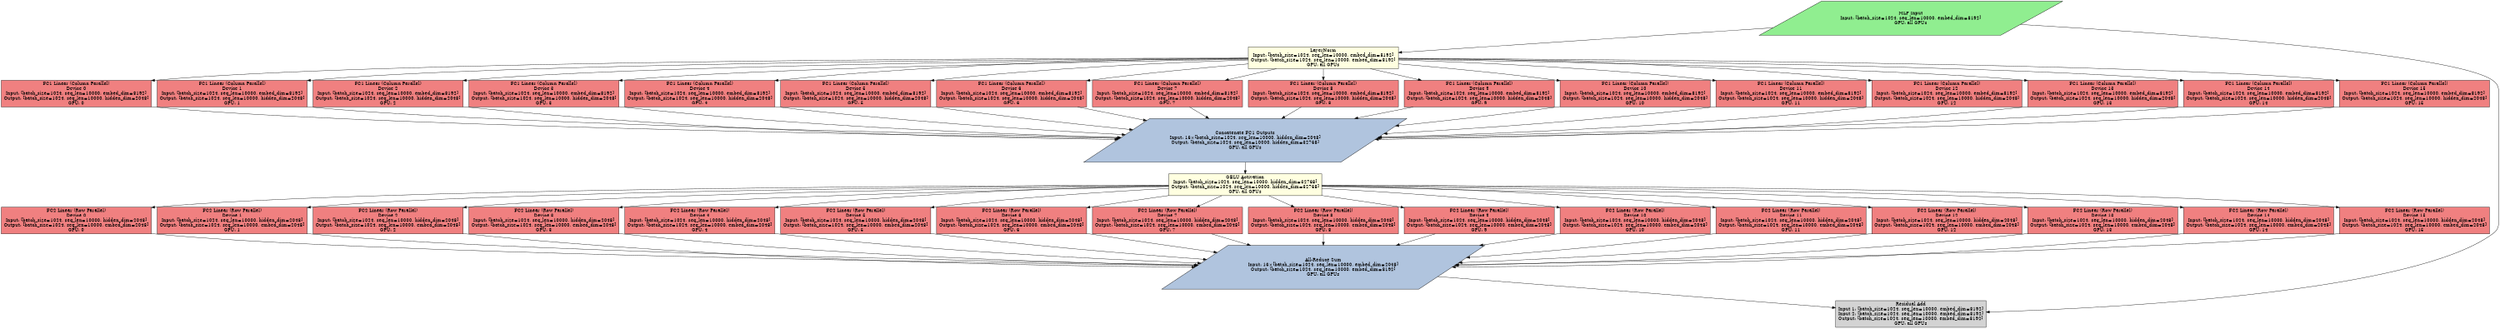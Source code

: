 digraph mlp_layer_0_tensor_parallel {
	rankdir=TB size="20,30"
	node [fillcolor=lightblue shape=ellipse style=filled]
	input [label="MLP Input\nInput: [batch_size=1024, seq_len=10000, embed_dim=8192]\nGPU: all GPUs" fillcolor=lightgreen shape=parallelogram]
	ln [label="LayerNorm\nInput: [batch_size=1024, seq_len=10000, embed_dim=8192]\nOutput: [batch_size=1024, seq_len=10000, embed_dim=8192]\nGPU: all GPUs" fillcolor=lightyellow shape=rectangle]
	fc1_device_0 [label="FC1 Linear (Column Parallel)\nDevice 0\nInput: [batch_size=1024, seq_len=10000, embed_dim=8192]\nOutput: [batch_size=1024, seq_len=10000, hidden_dim=2048]\nGPU: 0" fillcolor=lightcoral shape=rectangle]
	fc1_device_1 [label="FC1 Linear (Column Parallel)\nDevice 1\nInput: [batch_size=1024, seq_len=10000, embed_dim=8192]\nOutput: [batch_size=1024, seq_len=10000, hidden_dim=2048]\nGPU: 1" fillcolor=lightcoral shape=rectangle]
	fc1_device_2 [label="FC1 Linear (Column Parallel)\nDevice 2\nInput: [batch_size=1024, seq_len=10000, embed_dim=8192]\nOutput: [batch_size=1024, seq_len=10000, hidden_dim=2048]\nGPU: 2" fillcolor=lightcoral shape=rectangle]
	fc1_device_3 [label="FC1 Linear (Column Parallel)\nDevice 3\nInput: [batch_size=1024, seq_len=10000, embed_dim=8192]\nOutput: [batch_size=1024, seq_len=10000, hidden_dim=2048]\nGPU: 3" fillcolor=lightcoral shape=rectangle]
	fc1_device_4 [label="FC1 Linear (Column Parallel)\nDevice 4\nInput: [batch_size=1024, seq_len=10000, embed_dim=8192]\nOutput: [batch_size=1024, seq_len=10000, hidden_dim=2048]\nGPU: 4" fillcolor=lightcoral shape=rectangle]
	fc1_device_5 [label="FC1 Linear (Column Parallel)\nDevice 5\nInput: [batch_size=1024, seq_len=10000, embed_dim=8192]\nOutput: [batch_size=1024, seq_len=10000, hidden_dim=2048]\nGPU: 5" fillcolor=lightcoral shape=rectangle]
	fc1_device_6 [label="FC1 Linear (Column Parallel)\nDevice 6\nInput: [batch_size=1024, seq_len=10000, embed_dim=8192]\nOutput: [batch_size=1024, seq_len=10000, hidden_dim=2048]\nGPU: 6" fillcolor=lightcoral shape=rectangle]
	fc1_device_7 [label="FC1 Linear (Column Parallel)\nDevice 7\nInput: [batch_size=1024, seq_len=10000, embed_dim=8192]\nOutput: [batch_size=1024, seq_len=10000, hidden_dim=2048]\nGPU: 7" fillcolor=lightcoral shape=rectangle]
	fc1_device_8 [label="FC1 Linear (Column Parallel)\nDevice 8\nInput: [batch_size=1024, seq_len=10000, embed_dim=8192]\nOutput: [batch_size=1024, seq_len=10000, hidden_dim=2048]\nGPU: 8" fillcolor=lightcoral shape=rectangle]
	fc1_device_9 [label="FC1 Linear (Column Parallel)\nDevice 9\nInput: [batch_size=1024, seq_len=10000, embed_dim=8192]\nOutput: [batch_size=1024, seq_len=10000, hidden_dim=2048]\nGPU: 9" fillcolor=lightcoral shape=rectangle]
	fc1_device_10 [label="FC1 Linear (Column Parallel)\nDevice 10\nInput: [batch_size=1024, seq_len=10000, embed_dim=8192]\nOutput: [batch_size=1024, seq_len=10000, hidden_dim=2048]\nGPU: 10" fillcolor=lightcoral shape=rectangle]
	fc1_device_11 [label="FC1 Linear (Column Parallel)\nDevice 11\nInput: [batch_size=1024, seq_len=10000, embed_dim=8192]\nOutput: [batch_size=1024, seq_len=10000, hidden_dim=2048]\nGPU: 11" fillcolor=lightcoral shape=rectangle]
	fc1_device_12 [label="FC1 Linear (Column Parallel)\nDevice 12\nInput: [batch_size=1024, seq_len=10000, embed_dim=8192]\nOutput: [batch_size=1024, seq_len=10000, hidden_dim=2048]\nGPU: 12" fillcolor=lightcoral shape=rectangle]
	fc1_device_13 [label="FC1 Linear (Column Parallel)\nDevice 13\nInput: [batch_size=1024, seq_len=10000, embed_dim=8192]\nOutput: [batch_size=1024, seq_len=10000, hidden_dim=2048]\nGPU: 13" fillcolor=lightcoral shape=rectangle]
	fc1_device_14 [label="FC1 Linear (Column Parallel)\nDevice 14\nInput: [batch_size=1024, seq_len=10000, embed_dim=8192]\nOutput: [batch_size=1024, seq_len=10000, hidden_dim=2048]\nGPU: 14" fillcolor=lightcoral shape=rectangle]
	fc1_device_15 [label="FC1 Linear (Column Parallel)\nDevice 15\nInput: [batch_size=1024, seq_len=10000, embed_dim=8192]\nOutput: [batch_size=1024, seq_len=10000, hidden_dim=2048]\nGPU: 15" fillcolor=lightcoral shape=rectangle]
	fc1_concat [label="Concatenate FC1 Outputs\nInput: 16×[batch_size=1024, seq_len=10000, hidden_dim=2048]\nOutput: [batch_size=1024, seq_len=10000, hidden_dim=32768]\nGPU: all GPUs" fillcolor=lightsteelblue shape=parallelogram]
	gelu [label="GELU Activation\nInput: [batch_size=1024, seq_len=10000, hidden_dim=32768]\nOutput: [batch_size=1024, seq_len=10000, hidden_dim=32768]\nGPU: all GPUs" fillcolor=lightyellow shape=rectangle]
	fc2_device_0 [label="FC2 Linear (Row Parallel)\nDevice 0\nInput: [batch_size=1024, seq_len=10000, hidden_dim=2048]\nOutput: [batch_size=1024, seq_len=10000, embed_dim=2048]\nGPU: 0" fillcolor=lightcoral shape=rectangle]
	fc2_device_1 [label="FC2 Linear (Row Parallel)\nDevice 1\nInput: [batch_size=1024, seq_len=10000, hidden_dim=2048]\nOutput: [batch_size=1024, seq_len=10000, embed_dim=2048]\nGPU: 1" fillcolor=lightcoral shape=rectangle]
	fc2_device_2 [label="FC2 Linear (Row Parallel)\nDevice 2\nInput: [batch_size=1024, seq_len=10000, hidden_dim=2048]\nOutput: [batch_size=1024, seq_len=10000, embed_dim=2048]\nGPU: 2" fillcolor=lightcoral shape=rectangle]
	fc2_device_3 [label="FC2 Linear (Row Parallel)\nDevice 3\nInput: [batch_size=1024, seq_len=10000, hidden_dim=2048]\nOutput: [batch_size=1024, seq_len=10000, embed_dim=2048]\nGPU: 3" fillcolor=lightcoral shape=rectangle]
	fc2_device_4 [label="FC2 Linear (Row Parallel)\nDevice 4\nInput: [batch_size=1024, seq_len=10000, hidden_dim=2048]\nOutput: [batch_size=1024, seq_len=10000, embed_dim=2048]\nGPU: 4" fillcolor=lightcoral shape=rectangle]
	fc2_device_5 [label="FC2 Linear (Row Parallel)\nDevice 5\nInput: [batch_size=1024, seq_len=10000, hidden_dim=2048]\nOutput: [batch_size=1024, seq_len=10000, embed_dim=2048]\nGPU: 5" fillcolor=lightcoral shape=rectangle]
	fc2_device_6 [label="FC2 Linear (Row Parallel)\nDevice 6\nInput: [batch_size=1024, seq_len=10000, hidden_dim=2048]\nOutput: [batch_size=1024, seq_len=10000, embed_dim=2048]\nGPU: 6" fillcolor=lightcoral shape=rectangle]
	fc2_device_7 [label="FC2 Linear (Row Parallel)\nDevice 7\nInput: [batch_size=1024, seq_len=10000, hidden_dim=2048]\nOutput: [batch_size=1024, seq_len=10000, embed_dim=2048]\nGPU: 7" fillcolor=lightcoral shape=rectangle]
	fc2_device_8 [label="FC2 Linear (Row Parallel)\nDevice 8\nInput: [batch_size=1024, seq_len=10000, hidden_dim=2048]\nOutput: [batch_size=1024, seq_len=10000, embed_dim=2048]\nGPU: 8" fillcolor=lightcoral shape=rectangle]
	fc2_device_9 [label="FC2 Linear (Row Parallel)\nDevice 9\nInput: [batch_size=1024, seq_len=10000, hidden_dim=2048]\nOutput: [batch_size=1024, seq_len=10000, embed_dim=2048]\nGPU: 9" fillcolor=lightcoral shape=rectangle]
	fc2_device_10 [label="FC2 Linear (Row Parallel)\nDevice 10\nInput: [batch_size=1024, seq_len=10000, hidden_dim=2048]\nOutput: [batch_size=1024, seq_len=10000, embed_dim=2048]\nGPU: 10" fillcolor=lightcoral shape=rectangle]
	fc2_device_11 [label="FC2 Linear (Row Parallel)\nDevice 11\nInput: [batch_size=1024, seq_len=10000, hidden_dim=2048]\nOutput: [batch_size=1024, seq_len=10000, embed_dim=2048]\nGPU: 11" fillcolor=lightcoral shape=rectangle]
	fc2_device_12 [label="FC2 Linear (Row Parallel)\nDevice 12\nInput: [batch_size=1024, seq_len=10000, hidden_dim=2048]\nOutput: [batch_size=1024, seq_len=10000, embed_dim=2048]\nGPU: 12" fillcolor=lightcoral shape=rectangle]
	fc2_device_13 [label="FC2 Linear (Row Parallel)\nDevice 13\nInput: [batch_size=1024, seq_len=10000, hidden_dim=2048]\nOutput: [batch_size=1024, seq_len=10000, embed_dim=2048]\nGPU: 13" fillcolor=lightcoral shape=rectangle]
	fc2_device_14 [label="FC2 Linear (Row Parallel)\nDevice 14\nInput: [batch_size=1024, seq_len=10000, hidden_dim=2048]\nOutput: [batch_size=1024, seq_len=10000, embed_dim=2048]\nGPU: 14" fillcolor=lightcoral shape=rectangle]
	fc2_device_15 [label="FC2 Linear (Row Parallel)\nDevice 15\nInput: [batch_size=1024, seq_len=10000, hidden_dim=2048]\nOutput: [batch_size=1024, seq_len=10000, embed_dim=2048]\nGPU: 15" fillcolor=lightcoral shape=rectangle]
	fc2_allreduce [label="All-Reduce Sum\nInput: 16×[batch_size=1024, seq_len=10000, embed_dim=2048]\nOutput: [batch_size=1024, seq_len=10000, embed_dim=8192]\nGPU: all GPUs" fillcolor=lightsteelblue shape=parallelogram]
	residual [label="Residual Add\nInput 1: [batch_size=1024, seq_len=10000, embed_dim=8192]\nInput 2: [batch_size=1024, seq_len=10000, embed_dim=8192]\nOutput: [batch_size=1024, seq_len=10000, embed_dim=8192]\nGPU: all GPUs" fillcolor=lightgray shape=rectangle]
	input -> ln
	ln -> fc1_device_0
	ln -> fc1_device_1
	ln -> fc1_device_2
	ln -> fc1_device_3
	ln -> fc1_device_4
	ln -> fc1_device_5
	ln -> fc1_device_6
	ln -> fc1_device_7
	ln -> fc1_device_8
	ln -> fc1_device_9
	ln -> fc1_device_10
	ln -> fc1_device_11
	ln -> fc1_device_12
	ln -> fc1_device_13
	ln -> fc1_device_14
	ln -> fc1_device_15
	fc1_device_0 -> fc1_concat
	fc1_device_1 -> fc1_concat
	fc1_device_2 -> fc1_concat
	fc1_device_3 -> fc1_concat
	fc1_device_4 -> fc1_concat
	fc1_device_5 -> fc1_concat
	fc1_device_6 -> fc1_concat
	fc1_device_7 -> fc1_concat
	fc1_device_8 -> fc1_concat
	fc1_device_9 -> fc1_concat
	fc1_device_10 -> fc1_concat
	fc1_device_11 -> fc1_concat
	fc1_device_12 -> fc1_concat
	fc1_device_13 -> fc1_concat
	fc1_device_14 -> fc1_concat
	fc1_device_15 -> fc1_concat
	fc1_concat -> gelu
	gelu -> fc2_device_0
	gelu -> fc2_device_1
	gelu -> fc2_device_2
	gelu -> fc2_device_3
	gelu -> fc2_device_4
	gelu -> fc2_device_5
	gelu -> fc2_device_6
	gelu -> fc2_device_7
	gelu -> fc2_device_8
	gelu -> fc2_device_9
	gelu -> fc2_device_10
	gelu -> fc2_device_11
	gelu -> fc2_device_12
	gelu -> fc2_device_13
	gelu -> fc2_device_14
	gelu -> fc2_device_15
	fc2_device_0 -> fc2_allreduce
	fc2_device_1 -> fc2_allreduce
	fc2_device_2 -> fc2_allreduce
	fc2_device_3 -> fc2_allreduce
	fc2_device_4 -> fc2_allreduce
	fc2_device_5 -> fc2_allreduce
	fc2_device_6 -> fc2_allreduce
	fc2_device_7 -> fc2_allreduce
	fc2_device_8 -> fc2_allreduce
	fc2_device_9 -> fc2_allreduce
	fc2_device_10 -> fc2_allreduce
	fc2_device_11 -> fc2_allreduce
	fc2_device_12 -> fc2_allreduce
	fc2_device_13 -> fc2_allreduce
	fc2_device_14 -> fc2_allreduce
	fc2_device_15 -> fc2_allreduce
	fc2_allreduce -> residual
	input -> residual
}
